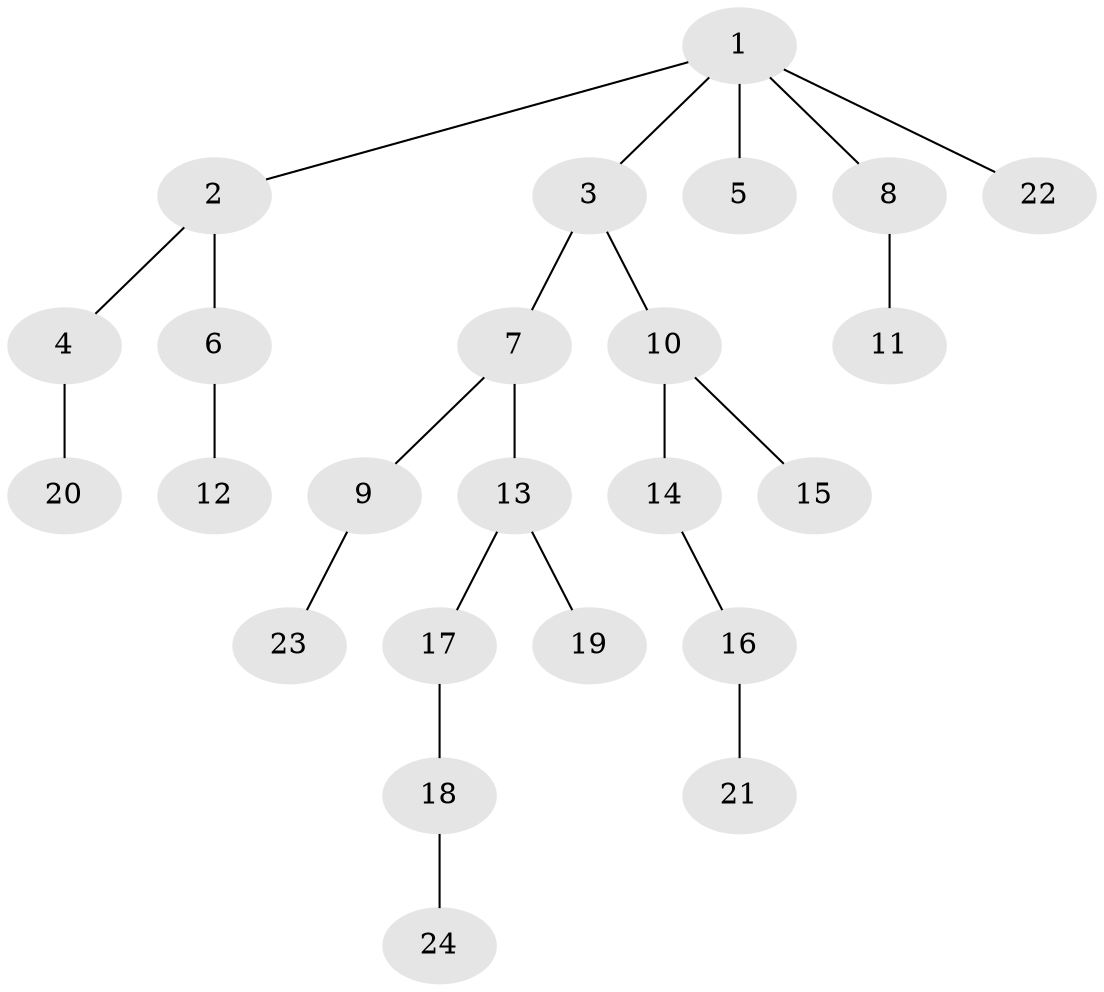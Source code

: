 // original degree distribution, {7: 0.01694915254237288, 5: 0.03389830508474576, 3: 0.1694915254237288, 4: 0.06779661016949153, 1: 0.5254237288135594, 2: 0.1864406779661017}
// Generated by graph-tools (version 1.1) at 2025/51/03/04/25 22:51:57]
// undirected, 24 vertices, 23 edges
graph export_dot {
  node [color=gray90,style=filled];
  1;
  2;
  3;
  4;
  5;
  6;
  7;
  8;
  9;
  10;
  11;
  12;
  13;
  14;
  15;
  16;
  17;
  18;
  19;
  20;
  21;
  22;
  23;
  24;
  1 -- 2 [weight=1.0];
  1 -- 3 [weight=1.0];
  1 -- 5 [weight=1.0];
  1 -- 8 [weight=1.0];
  1 -- 22 [weight=1.0];
  2 -- 4 [weight=1.0];
  2 -- 6 [weight=1.0];
  3 -- 7 [weight=1.0];
  3 -- 10 [weight=2.0];
  4 -- 20 [weight=1.0];
  6 -- 12 [weight=1.0];
  7 -- 9 [weight=1.0];
  7 -- 13 [weight=1.0];
  8 -- 11 [weight=1.0];
  9 -- 23 [weight=1.0];
  10 -- 14 [weight=1.0];
  10 -- 15 [weight=1.0];
  13 -- 17 [weight=1.0];
  13 -- 19 [weight=1.0];
  14 -- 16 [weight=1.0];
  16 -- 21 [weight=1.0];
  17 -- 18 [weight=1.0];
  18 -- 24 [weight=1.0];
}
